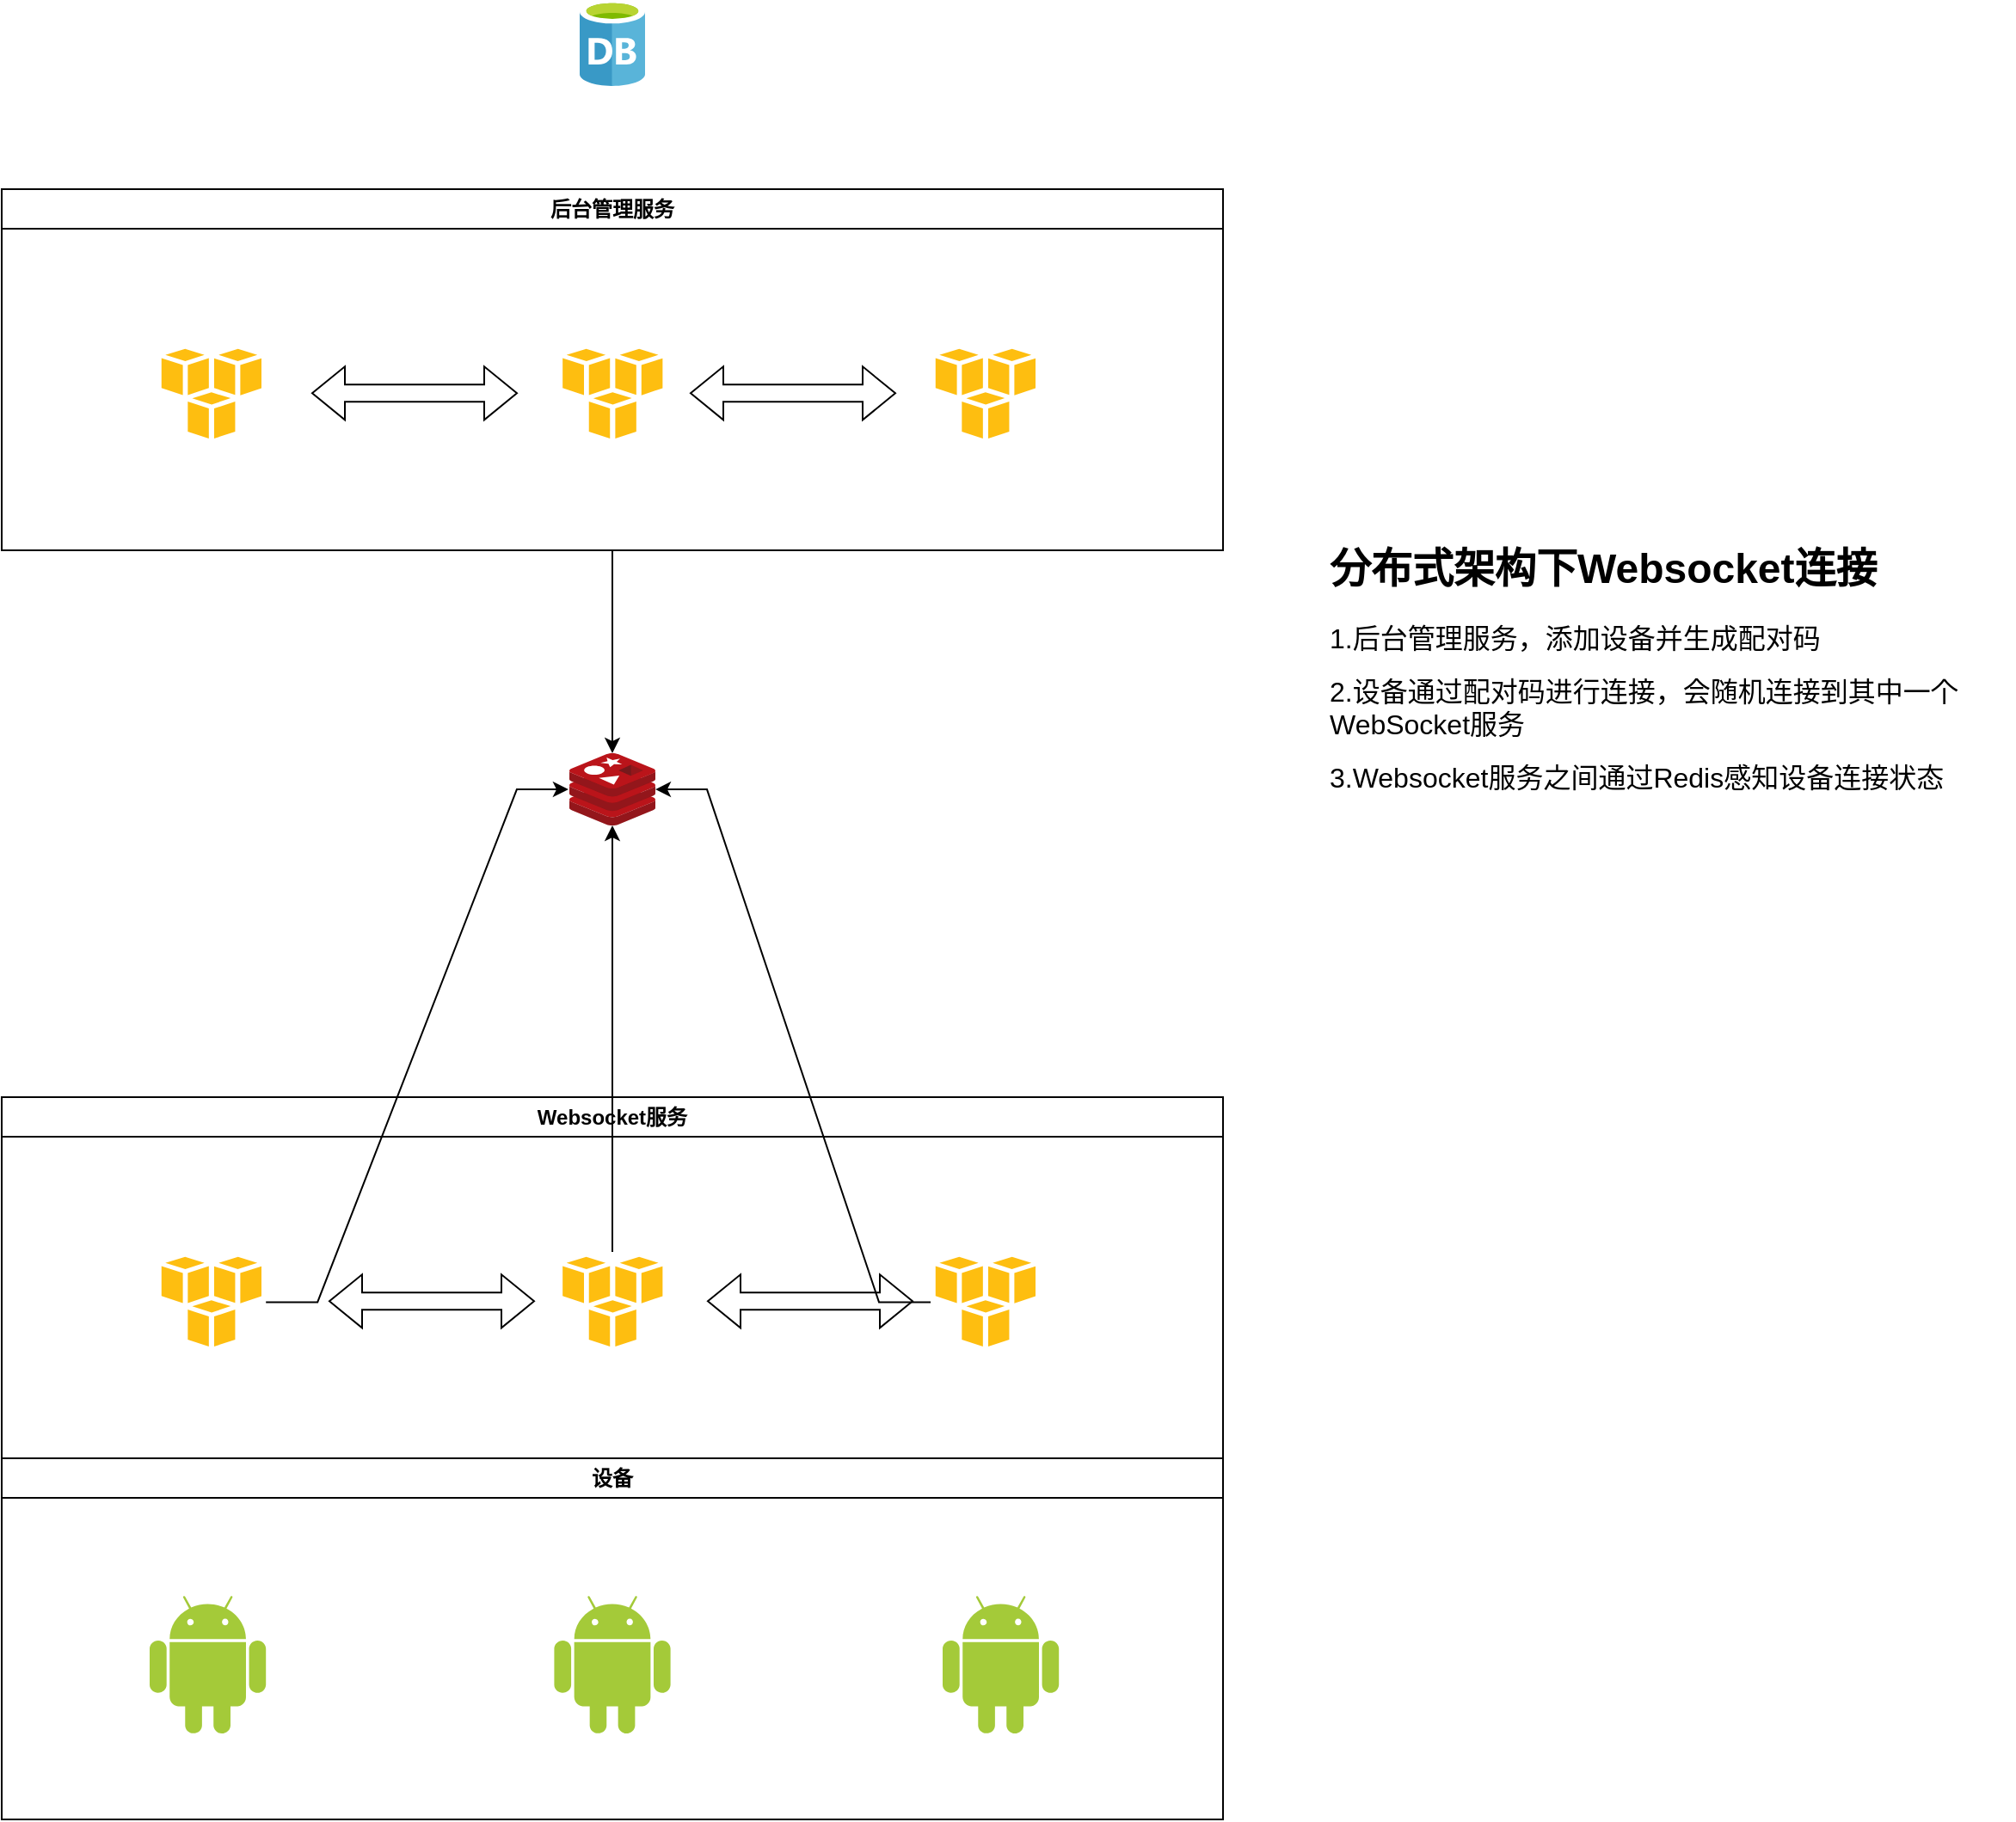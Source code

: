 <mxfile version="24.4.4" type="github">
  <diagram name="Page-1" id="RIFyC8j0fM2dYdMamU-C">
    <mxGraphModel dx="1240" dy="1080" grid="1" gridSize="10" guides="1" tooltips="1" connect="1" arrows="1" fold="1" page="1" pageScale="1" pageWidth="1654" pageHeight="2336" math="0" shadow="0">
      <root>
        <mxCell id="0" />
        <mxCell id="1" parent="0" />
        <mxCell id="5fslYBKSVLTu2deigpW0-1" value="Websocket服务" style="swimlane;whiteSpace=wrap;html=1;" vertex="1" parent="1">
          <mxGeometry x="320" y="748" width="710" height="210" as="geometry" />
        </mxCell>
        <mxCell id="5fslYBKSVLTu2deigpW0-4" value="" style="dashed=0;outlineConnect=0;html=1;align=center;labelPosition=center;verticalLabelPosition=bottom;verticalAlign=top;shape=mxgraph.weblogos.aws" vertex="1" parent="5fslYBKSVLTu2deigpW0-1">
          <mxGeometry x="90" y="90" width="63.6" height="58.4" as="geometry" />
        </mxCell>
        <mxCell id="5fslYBKSVLTu2deigpW0-8" value="" style="dashed=0;outlineConnect=0;html=1;align=center;labelPosition=center;verticalLabelPosition=bottom;verticalAlign=top;shape=mxgraph.weblogos.aws" vertex="1" parent="5fslYBKSVLTu2deigpW0-1">
          <mxGeometry x="323.2" y="90" width="63.6" height="58.4" as="geometry" />
        </mxCell>
        <mxCell id="5fslYBKSVLTu2deigpW0-9" value="" style="dashed=0;outlineConnect=0;html=1;align=center;labelPosition=center;verticalLabelPosition=bottom;verticalAlign=top;shape=mxgraph.weblogos.aws" vertex="1" parent="5fslYBKSVLTu2deigpW0-1">
          <mxGeometry x="540" y="90" width="63.6" height="58.4" as="geometry" />
        </mxCell>
        <mxCell id="5fslYBKSVLTu2deigpW0-17" value="" style="shape=flexArrow;endArrow=classic;startArrow=classic;html=1;rounded=0;" edge="1" parent="5fslYBKSVLTu2deigpW0-1">
          <mxGeometry width="100" height="100" relative="1" as="geometry">
            <mxPoint x="410" y="118.67" as="sourcePoint" />
            <mxPoint x="530" y="118.67" as="targetPoint" />
          </mxGeometry>
        </mxCell>
        <mxCell id="5fslYBKSVLTu2deigpW0-34" value="" style="shape=flexArrow;endArrow=classic;startArrow=classic;html=1;rounded=0;" edge="1" parent="5fslYBKSVLTu2deigpW0-1">
          <mxGeometry width="100" height="100" relative="1" as="geometry">
            <mxPoint x="190" y="118.67" as="sourcePoint" />
            <mxPoint x="310" y="118.67" as="targetPoint" />
          </mxGeometry>
        </mxCell>
        <mxCell id="5fslYBKSVLTu2deigpW0-2" value="设备" style="swimlane;whiteSpace=wrap;html=1;" vertex="1" parent="1">
          <mxGeometry x="320" y="958" width="710" height="210" as="geometry" />
        </mxCell>
        <mxCell id="5fslYBKSVLTu2deigpW0-5" value="" style="dashed=0;outlineConnect=0;html=1;align=center;labelPosition=center;verticalLabelPosition=bottom;verticalAlign=top;shape=mxgraph.weblogos.android;fillColor=#A4CA39;strokeColor=none" vertex="1" parent="5fslYBKSVLTu2deigpW0-2">
          <mxGeometry x="86" y="80" width="67.6" height="80" as="geometry" />
        </mxCell>
        <mxCell id="5fslYBKSVLTu2deigpW0-6" value="" style="dashed=0;outlineConnect=0;html=1;align=center;labelPosition=center;verticalLabelPosition=bottom;verticalAlign=top;shape=mxgraph.weblogos.android;fillColor=#A4CA39;strokeColor=none" vertex="1" parent="5fslYBKSVLTu2deigpW0-2">
          <mxGeometry x="321.2" y="80" width="67.6" height="80" as="geometry" />
        </mxCell>
        <mxCell id="5fslYBKSVLTu2deigpW0-7" value="" style="dashed=0;outlineConnect=0;html=1;align=center;labelPosition=center;verticalLabelPosition=bottom;verticalAlign=top;shape=mxgraph.weblogos.android;fillColor=#A4CA39;strokeColor=none" vertex="1" parent="5fslYBKSVLTu2deigpW0-2">
          <mxGeometry x="547" y="80" width="67.6" height="80" as="geometry" />
        </mxCell>
        <mxCell id="5fslYBKSVLTu2deigpW0-10" value="" style="image;sketch=0;aspect=fixed;html=1;points=[];align=center;fontSize=12;image=img/lib/mscae/Cache_Redis_Product.svg;" vertex="1" parent="1">
          <mxGeometry x="650" y="548" width="50" height="42" as="geometry" />
        </mxCell>
        <mxCell id="5fslYBKSVLTu2deigpW0-20" style="edgeStyle=entityRelationEdgeStyle;rounded=0;orthogonalLoop=1;jettySize=auto;html=1;entryX=-0.011;entryY=0.501;entryDx=0;entryDy=0;entryPerimeter=0;" edge="1" parent="1" source="5fslYBKSVLTu2deigpW0-4" target="5fslYBKSVLTu2deigpW0-10">
          <mxGeometry relative="1" as="geometry" />
        </mxCell>
        <mxCell id="5fslYBKSVLTu2deigpW0-21" style="rounded=0;orthogonalLoop=1;jettySize=auto;html=1;" edge="1" parent="1" source="5fslYBKSVLTu2deigpW0-8" target="5fslYBKSVLTu2deigpW0-10">
          <mxGeometry relative="1" as="geometry" />
        </mxCell>
        <mxCell id="5fslYBKSVLTu2deigpW0-22" style="edgeStyle=entityRelationEdgeStyle;rounded=0;orthogonalLoop=1;jettySize=auto;html=1;entryX=1;entryY=0.501;entryDx=0;entryDy=0;entryPerimeter=0;" edge="1" parent="1" source="5fslYBKSVLTu2deigpW0-9" target="5fslYBKSVLTu2deigpW0-10">
          <mxGeometry relative="1" as="geometry" />
        </mxCell>
        <mxCell id="5fslYBKSVLTu2deigpW0-32" value="" style="edgeStyle=orthogonalEdgeStyle;rounded=0;orthogonalLoop=1;jettySize=auto;html=1;" edge="1" parent="1" source="5fslYBKSVLTu2deigpW0-24" target="5fslYBKSVLTu2deigpW0-10">
          <mxGeometry relative="1" as="geometry" />
        </mxCell>
        <mxCell id="5fslYBKSVLTu2deigpW0-24" value="后台管理服务" style="swimlane;whiteSpace=wrap;html=1;" vertex="1" parent="1">
          <mxGeometry x="320" y="220" width="710" height="210" as="geometry" />
        </mxCell>
        <mxCell id="5fslYBKSVLTu2deigpW0-25" value="" style="dashed=0;outlineConnect=0;html=1;align=center;labelPosition=center;verticalLabelPosition=bottom;verticalAlign=top;shape=mxgraph.weblogos.aws" vertex="1" parent="5fslYBKSVLTu2deigpW0-24">
          <mxGeometry x="90" y="90" width="63.6" height="58.4" as="geometry" />
        </mxCell>
        <mxCell id="5fslYBKSVLTu2deigpW0-26" value="" style="dashed=0;outlineConnect=0;html=1;align=center;labelPosition=center;verticalLabelPosition=bottom;verticalAlign=top;shape=mxgraph.weblogos.aws" vertex="1" parent="5fslYBKSVLTu2deigpW0-24">
          <mxGeometry x="323.2" y="90" width="63.6" height="58.4" as="geometry" />
        </mxCell>
        <mxCell id="5fslYBKSVLTu2deigpW0-27" value="" style="dashed=0;outlineConnect=0;html=1;align=center;labelPosition=center;verticalLabelPosition=bottom;verticalAlign=top;shape=mxgraph.weblogos.aws" vertex="1" parent="5fslYBKSVLTu2deigpW0-24">
          <mxGeometry x="540" y="90" width="63.6" height="58.4" as="geometry" />
        </mxCell>
        <mxCell id="5fslYBKSVLTu2deigpW0-16" value="" style="shape=flexArrow;endArrow=classic;startArrow=classic;html=1;rounded=0;" edge="1" parent="5fslYBKSVLTu2deigpW0-24">
          <mxGeometry width="100" height="100" relative="1" as="geometry">
            <mxPoint x="180" y="118.67" as="sourcePoint" />
            <mxPoint x="300" y="118.67" as="targetPoint" />
          </mxGeometry>
        </mxCell>
        <mxCell id="5fslYBKSVLTu2deigpW0-33" value="" style="shape=flexArrow;endArrow=classic;startArrow=classic;html=1;rounded=0;" edge="1" parent="5fslYBKSVLTu2deigpW0-24">
          <mxGeometry width="100" height="100" relative="1" as="geometry">
            <mxPoint x="400" y="118.67" as="sourcePoint" />
            <mxPoint x="520" y="118.67" as="targetPoint" />
          </mxGeometry>
        </mxCell>
        <mxCell id="5fslYBKSVLTu2deigpW0-31" value="" style="image;sketch=0;aspect=fixed;html=1;points=[];align=center;fontSize=12;image=img/lib/mscae/Database_General.svg;" vertex="1" parent="1">
          <mxGeometry x="656" y="110" width="38" height="50" as="geometry" />
        </mxCell>
        <mxCell id="5fslYBKSVLTu2deigpW0-36" value="&lt;h1 style=&quot;margin-top: 0px;&quot;&gt;分布式架构下Websocket连接&lt;/h1&gt;&lt;p style=&quot;&quot;&gt;&lt;font size=&quot;3&quot;&gt;1.后台管理服务，添加设备并生成配对码&lt;/font&gt;&lt;/p&gt;&lt;p style=&quot;&quot;&gt;&lt;font size=&quot;3&quot;&gt;2.设备通过配对码进行连接，会随机连接到其中一个WebSocket服务&lt;/font&gt;&lt;/p&gt;&lt;p style=&quot;&quot;&gt;&lt;font size=&quot;3&quot;&gt;3.Websocket服务之间通过Redis感知设备连接状态&lt;/font&gt;&lt;/p&gt;" style="text;html=1;whiteSpace=wrap;overflow=hidden;rounded=0;" vertex="1" parent="1">
          <mxGeometry x="1090" y="420" width="400" height="270" as="geometry" />
        </mxCell>
      </root>
    </mxGraphModel>
  </diagram>
</mxfile>
